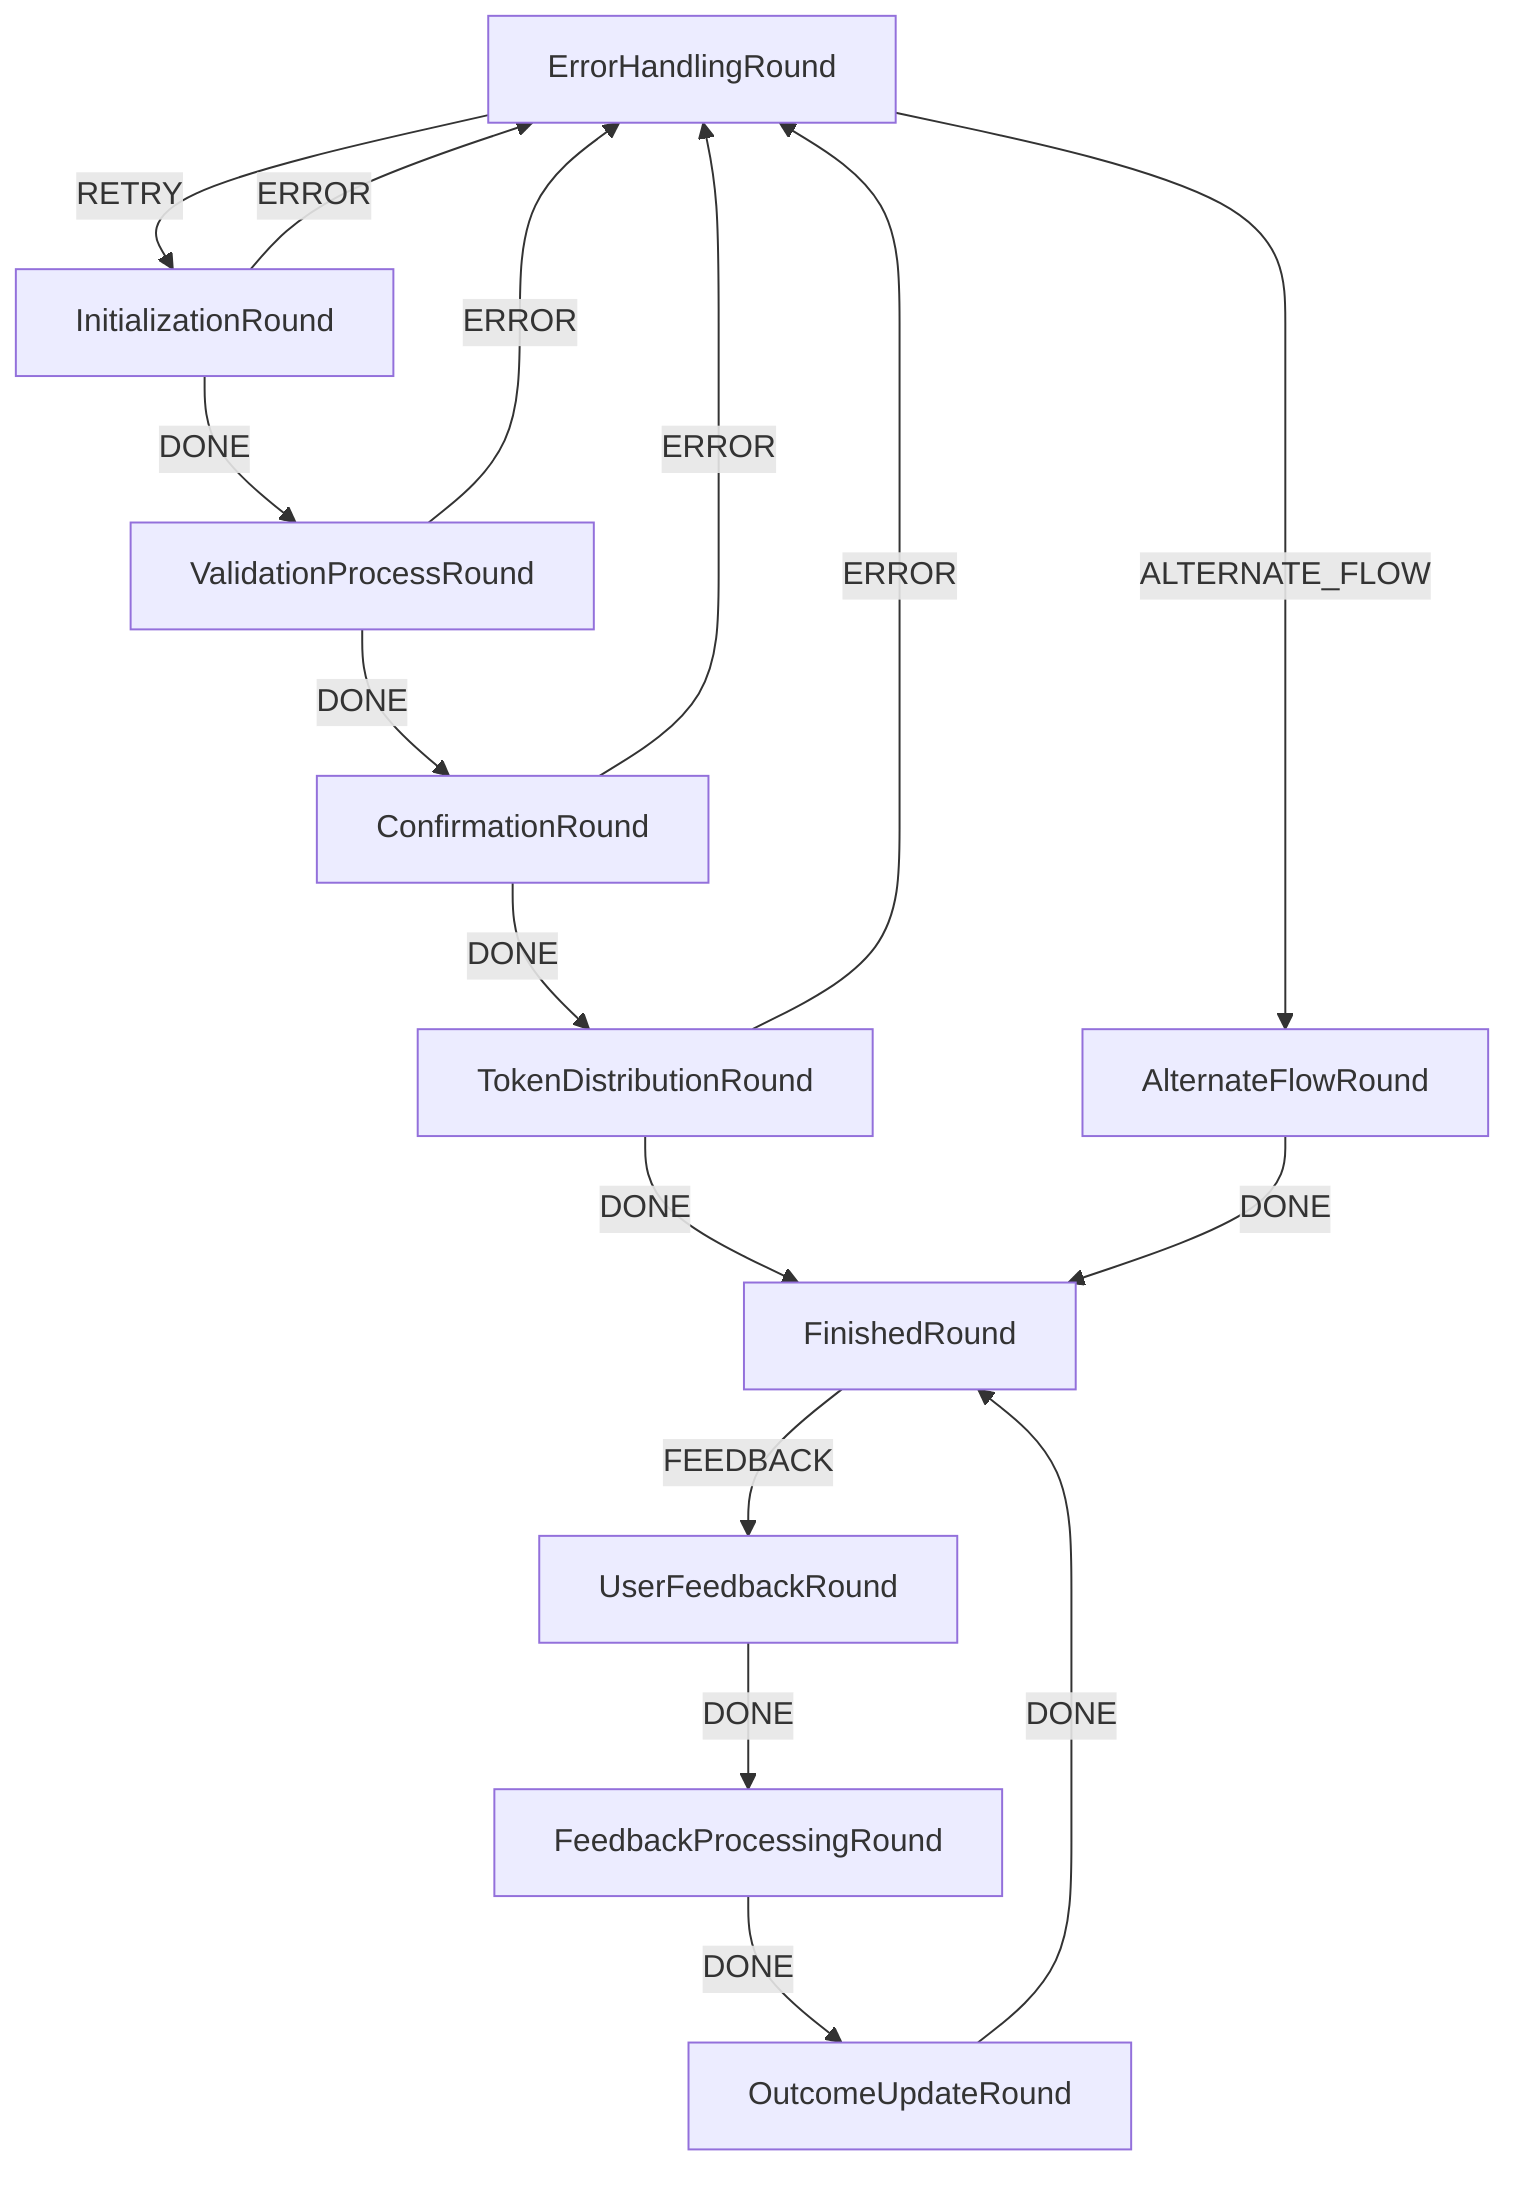 graph TD
  ErrorHandlingRound
  TokenDistributionRound
  UserFeedbackRound
  ValidationProcessRound
  InitializationRound
  AlternateFlowRound
  OutcomeUpdateRound
  ConfirmationRound
  ErrorHandlingRound
  FeedbackProcessingRound
  FinishedRound
  InitializationRound -->|DONE| ValidationProcessRound
  ValidationProcessRound -->|DONE| ConfirmationRound
  ConfirmationRound -->|DONE| TokenDistributionRound
  TokenDistributionRound -->|DONE| FinishedRound
  InitializationRound -->|ERROR| ErrorHandlingRound
  ValidationProcessRound -->|ERROR| ErrorHandlingRound
  ConfirmationRound -->|ERROR| ErrorHandlingRound
  TokenDistributionRound -->|ERROR| ErrorHandlingRound
  ErrorHandlingRound -->|RETRY| InitializationRound
  ErrorHandlingRound -->|ALTERNATE_FLOW| AlternateFlowRound
  AlternateFlowRound -->|DONE| FinishedRound
  FinishedRound -->|FEEDBACK| UserFeedbackRound
  UserFeedbackRound -->|DONE| FeedbackProcessingRound
  FeedbackProcessingRound -->|DONE| OutcomeUpdateRound
  OutcomeUpdateRound -->|DONE| FinishedRound